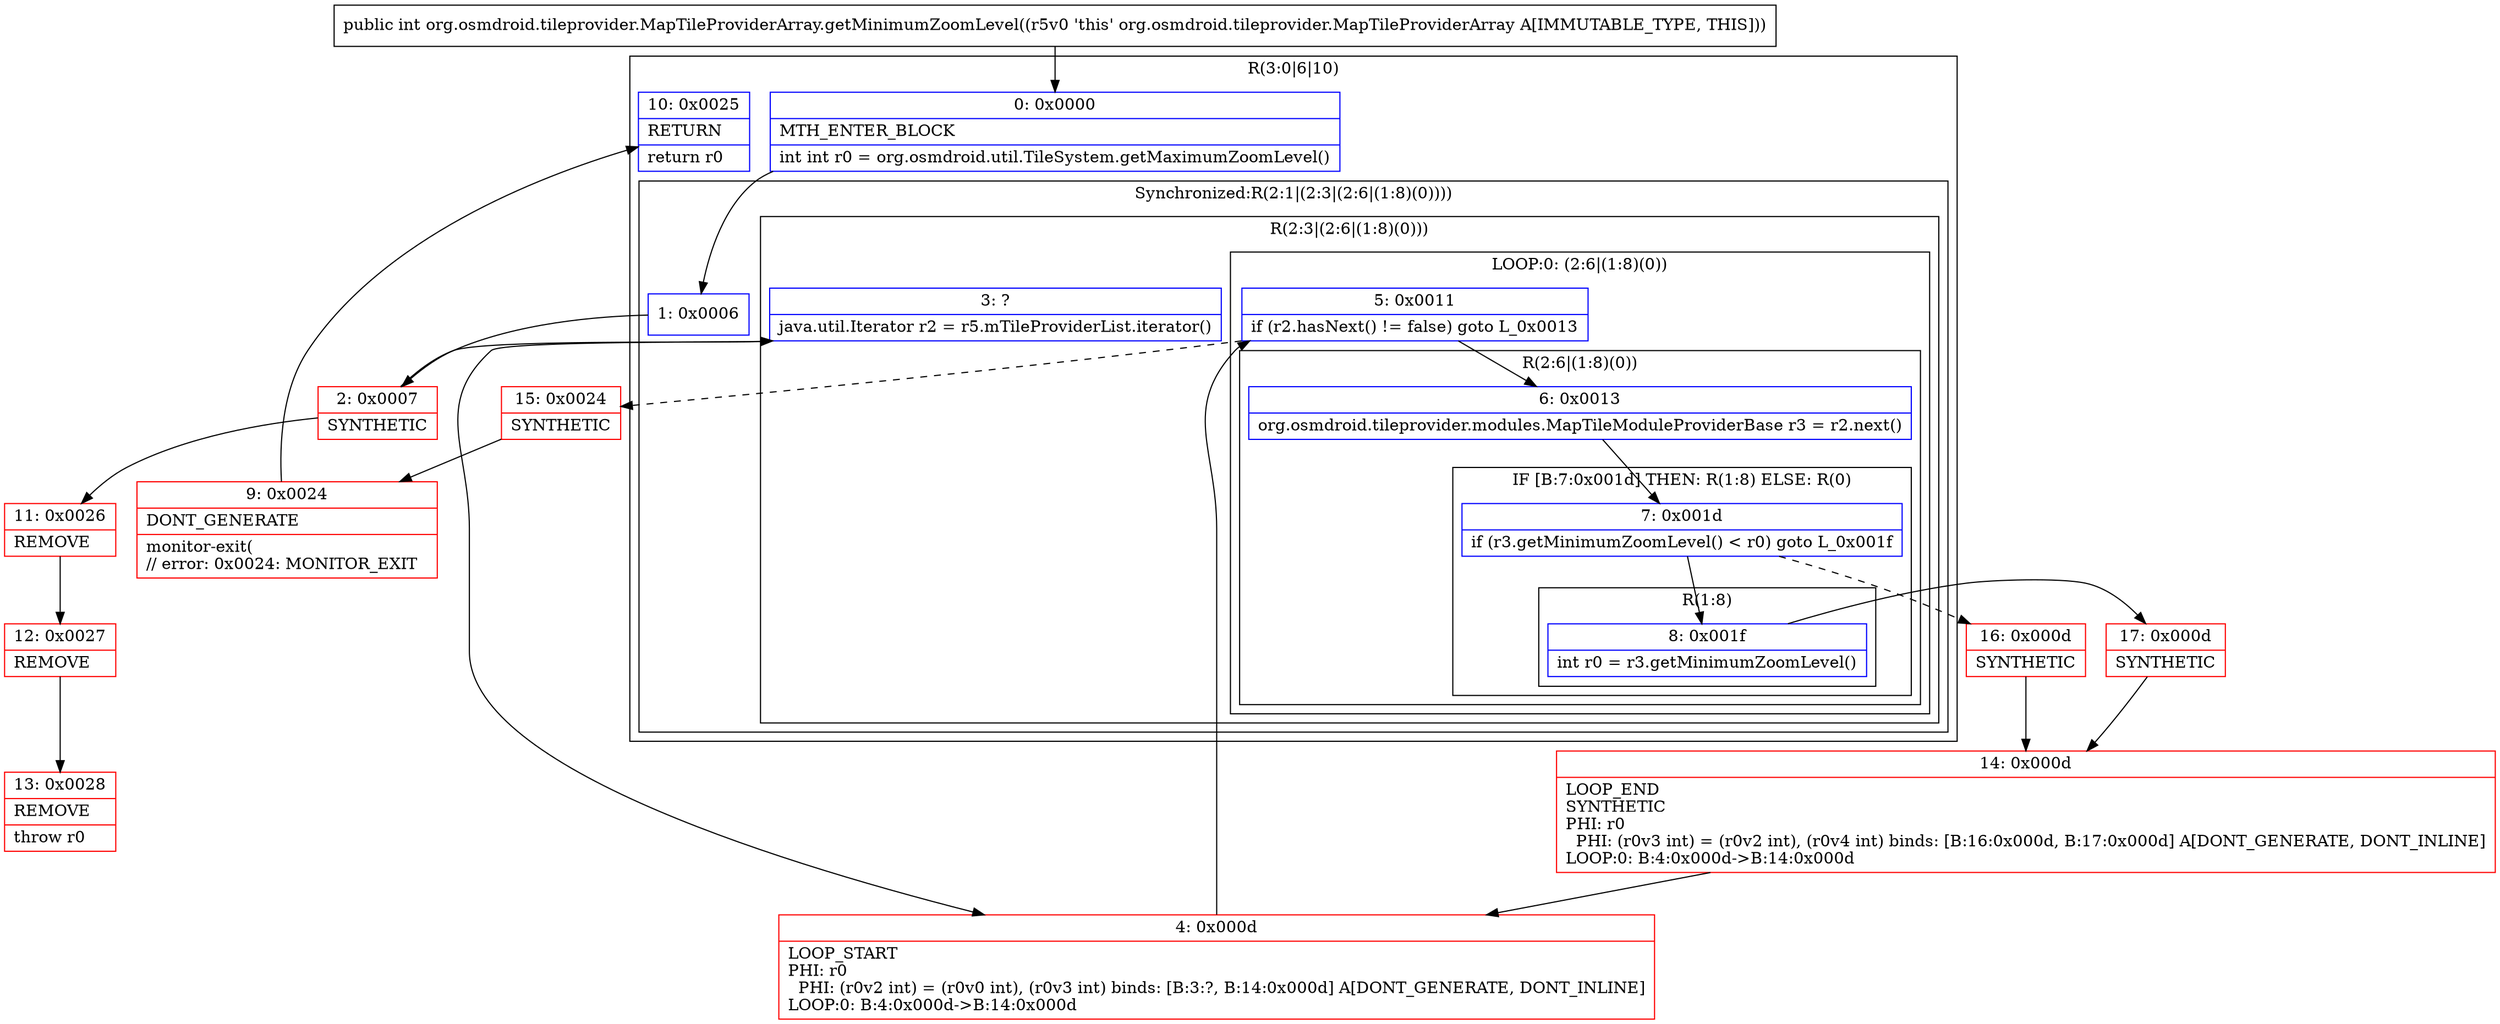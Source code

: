 digraph "CFG fororg.osmdroid.tileprovider.MapTileProviderArray.getMinimumZoomLevel()I" {
subgraph cluster_Region_1603808815 {
label = "R(3:0|6|10)";
node [shape=record,color=blue];
Node_0 [shape=record,label="{0\:\ 0x0000|MTH_ENTER_BLOCK\l|int int r0 = org.osmdroid.util.TileSystem.getMaximumZoomLevel()\l}"];
subgraph cluster_SynchronizedRegion_313748374 {
label = "Synchronized:R(2:1|(2:3|(2:6|(1:8)(0))))";
node [shape=record,color=blue];
Node_1 [shape=record,label="{1\:\ 0x0006}"];
subgraph cluster_Region_1979891710 {
label = "R(2:3|(2:6|(1:8)(0)))";
node [shape=record,color=blue];
Node_3 [shape=record,label="{3\:\ ?|java.util.Iterator r2 = r5.mTileProviderList.iterator()\l}"];
subgraph cluster_LoopRegion_1536289145 {
label = "LOOP:0: (2:6|(1:8)(0))";
node [shape=record,color=blue];
Node_5 [shape=record,label="{5\:\ 0x0011|if (r2.hasNext() != false) goto L_0x0013\l}"];
subgraph cluster_Region_581719656 {
label = "R(2:6|(1:8)(0))";
node [shape=record,color=blue];
Node_6 [shape=record,label="{6\:\ 0x0013|org.osmdroid.tileprovider.modules.MapTileModuleProviderBase r3 = r2.next()\l}"];
subgraph cluster_IfRegion_1651556406 {
label = "IF [B:7:0x001d] THEN: R(1:8) ELSE: R(0)";
node [shape=record,color=blue];
Node_7 [shape=record,label="{7\:\ 0x001d|if (r3.getMinimumZoomLevel() \< r0) goto L_0x001f\l}"];
subgraph cluster_Region_1969612811 {
label = "R(1:8)";
node [shape=record,color=blue];
Node_8 [shape=record,label="{8\:\ 0x001f|int r0 = r3.getMinimumZoomLevel()\l}"];
}
subgraph cluster_Region_734688880 {
label = "R(0)";
node [shape=record,color=blue];
}
}
}
}
}
}
Node_10 [shape=record,label="{10\:\ 0x0025|RETURN\l|return r0\l}"];
}
Node_2 [shape=record,color=red,label="{2\:\ 0x0007|SYNTHETIC\l}"];
Node_4 [shape=record,color=red,label="{4\:\ 0x000d|LOOP_START\lPHI: r0 \l  PHI: (r0v2 int) = (r0v0 int), (r0v3 int) binds: [B:3:?, B:14:0x000d] A[DONT_GENERATE, DONT_INLINE]\lLOOP:0: B:4:0x000d\-\>B:14:0x000d\l}"];
Node_9 [shape=record,color=red,label="{9\:\ 0x0024|DONT_GENERATE\l|monitor\-exit(\l\/\/ error: 0x0024: MONITOR_EXIT  \l}"];
Node_11 [shape=record,color=red,label="{11\:\ 0x0026|REMOVE\l}"];
Node_12 [shape=record,color=red,label="{12\:\ 0x0027|REMOVE\l}"];
Node_13 [shape=record,color=red,label="{13\:\ 0x0028|REMOVE\l|throw r0\l}"];
Node_14 [shape=record,color=red,label="{14\:\ 0x000d|LOOP_END\lSYNTHETIC\lPHI: r0 \l  PHI: (r0v3 int) = (r0v2 int), (r0v4 int) binds: [B:16:0x000d, B:17:0x000d] A[DONT_GENERATE, DONT_INLINE]\lLOOP:0: B:4:0x000d\-\>B:14:0x000d\l}"];
Node_15 [shape=record,color=red,label="{15\:\ 0x0024|SYNTHETIC\l}"];
Node_16 [shape=record,color=red,label="{16\:\ 0x000d|SYNTHETIC\l}"];
Node_17 [shape=record,color=red,label="{17\:\ 0x000d|SYNTHETIC\l}"];
MethodNode[shape=record,label="{public int org.osmdroid.tileprovider.MapTileProviderArray.getMinimumZoomLevel((r5v0 'this' org.osmdroid.tileprovider.MapTileProviderArray A[IMMUTABLE_TYPE, THIS])) }"];
MethodNode -> Node_0;
Node_0 -> Node_1;
Node_1 -> Node_2;
Node_3 -> Node_4;
Node_5 -> Node_6;
Node_5 -> Node_15[style=dashed];
Node_6 -> Node_7;
Node_7 -> Node_8;
Node_7 -> Node_16[style=dashed];
Node_8 -> Node_17;
Node_2 -> Node_3;
Node_2 -> Node_11;
Node_4 -> Node_5;
Node_9 -> Node_10;
Node_11 -> Node_12;
Node_12 -> Node_13;
Node_14 -> Node_4;
Node_15 -> Node_9;
Node_16 -> Node_14;
Node_17 -> Node_14;
}

